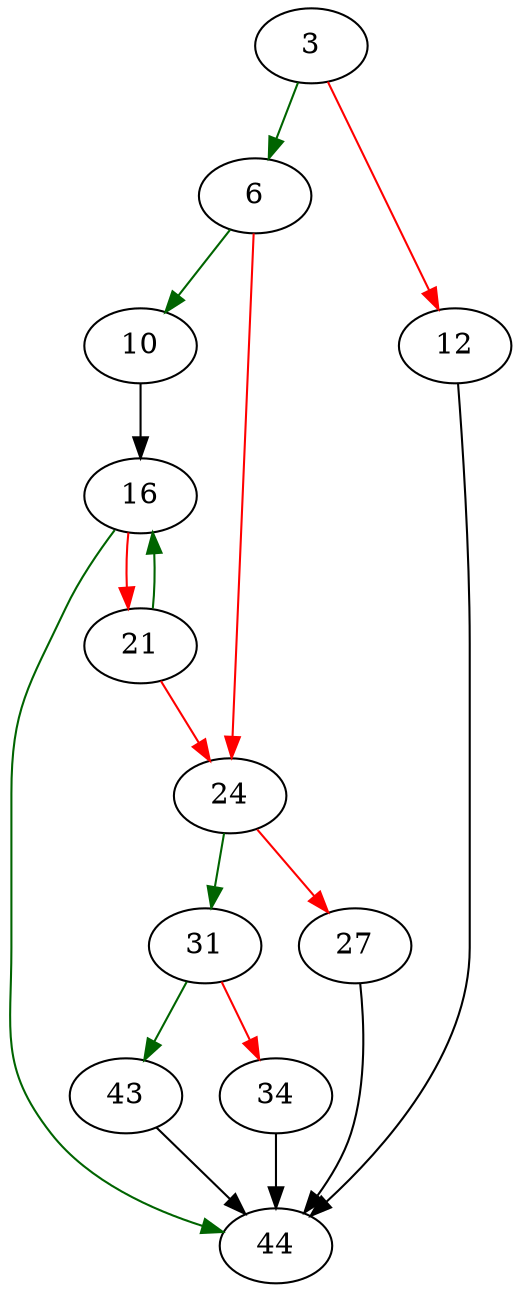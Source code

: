 strict digraph "get_next_tab_column" {
	// Node definitions.
	3 [entry=true];
	6;
	12;
	10;
	24;
	16;
	44;
	21;
	31;
	27;
	43;
	34;

	// Edge definitions.
	3 -> 6 [
		color=darkgreen
		cond=true
	];
	3 -> 12 [
		color=red
		cond=false
	];
	6 -> 10 [
		color=darkgreen
		cond=true
	];
	6 -> 24 [
		color=red
		cond=false
	];
	12 -> 44;
	10 -> 16;
	24 -> 31 [
		color=darkgreen
		cond=true
	];
	24 -> 27 [
		color=red
		cond=false
	];
	16 -> 44 [
		color=darkgreen
		cond=true
	];
	16 -> 21 [
		color=red
		cond=false
	];
	21 -> 24 [
		color=red
		cond=false
	];
	21 -> 16 [
		color=darkgreen
		cond=true
	];
	31 -> 43 [
		color=darkgreen
		cond=true
	];
	31 -> 34 [
		color=red
		cond=false
	];
	27 -> 44;
	43 -> 44;
	34 -> 44;
}